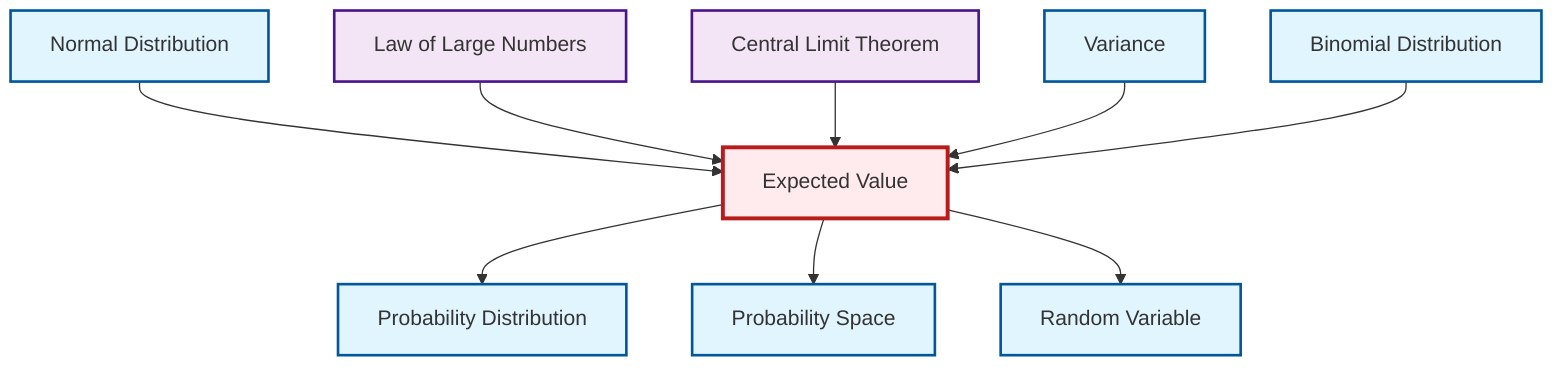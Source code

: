 graph TD
    classDef definition fill:#e1f5fe,stroke:#01579b,stroke-width:2px
    classDef theorem fill:#f3e5f5,stroke:#4a148c,stroke-width:2px
    classDef axiom fill:#fff3e0,stroke:#e65100,stroke-width:2px
    classDef example fill:#e8f5e9,stroke:#1b5e20,stroke-width:2px
    classDef current fill:#ffebee,stroke:#b71c1c,stroke-width:3px
    def-probability-space["Probability Space"]:::definition
    def-probability-distribution["Probability Distribution"]:::definition
    thm-central-limit["Central Limit Theorem"]:::theorem
    def-variance["Variance"]:::definition
    def-random-variable["Random Variable"]:::definition
    def-normal-distribution["Normal Distribution"]:::definition
    def-binomial-distribution["Binomial Distribution"]:::definition
    def-expectation["Expected Value"]:::definition
    thm-law-of-large-numbers["Law of Large Numbers"]:::theorem
    def-normal-distribution --> def-expectation
    thm-law-of-large-numbers --> def-expectation
    def-expectation --> def-probability-distribution
    def-expectation --> def-probability-space
    thm-central-limit --> def-expectation
    def-variance --> def-expectation
    def-expectation --> def-random-variable
    def-binomial-distribution --> def-expectation
    class def-expectation current